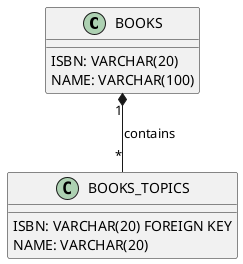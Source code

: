 @startuml Mapping to table
class BOOKS {
    ISBN: VARCHAR(20)
    NAME: VARCHAR(100)
}

class BOOKS_TOPICS {
    ISBN: VARCHAR(20) FOREIGN KEY
    NAME: VARCHAR(20)
}

BOOKS  "1" *-- "*" BOOKS_TOPICS : contains
@enduml
